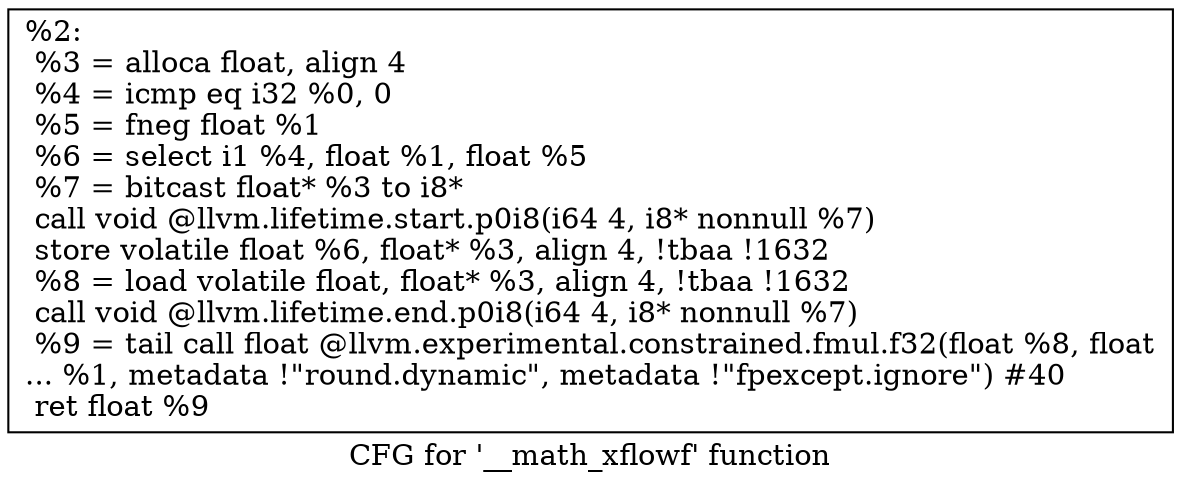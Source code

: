 digraph "CFG for '__math_xflowf' function" {
	label="CFG for '__math_xflowf' function";

	Node0x1556b30 [shape=record,label="{%2:\l  %3 = alloca float, align 4\l  %4 = icmp eq i32 %0, 0\l  %5 = fneg float %1\l  %6 = select i1 %4, float %1, float %5\l  %7 = bitcast float* %3 to i8*\l  call void @llvm.lifetime.start.p0i8(i64 4, i8* nonnull %7)\l  store volatile float %6, float* %3, align 4, !tbaa !1632\l  %8 = load volatile float, float* %3, align 4, !tbaa !1632\l  call void @llvm.lifetime.end.p0i8(i64 4, i8* nonnull %7)\l  %9 = tail call float @llvm.experimental.constrained.fmul.f32(float %8, float\l... %1, metadata !\"round.dynamic\", metadata !\"fpexcept.ignore\") #40\l  ret float %9\l}"];
}
